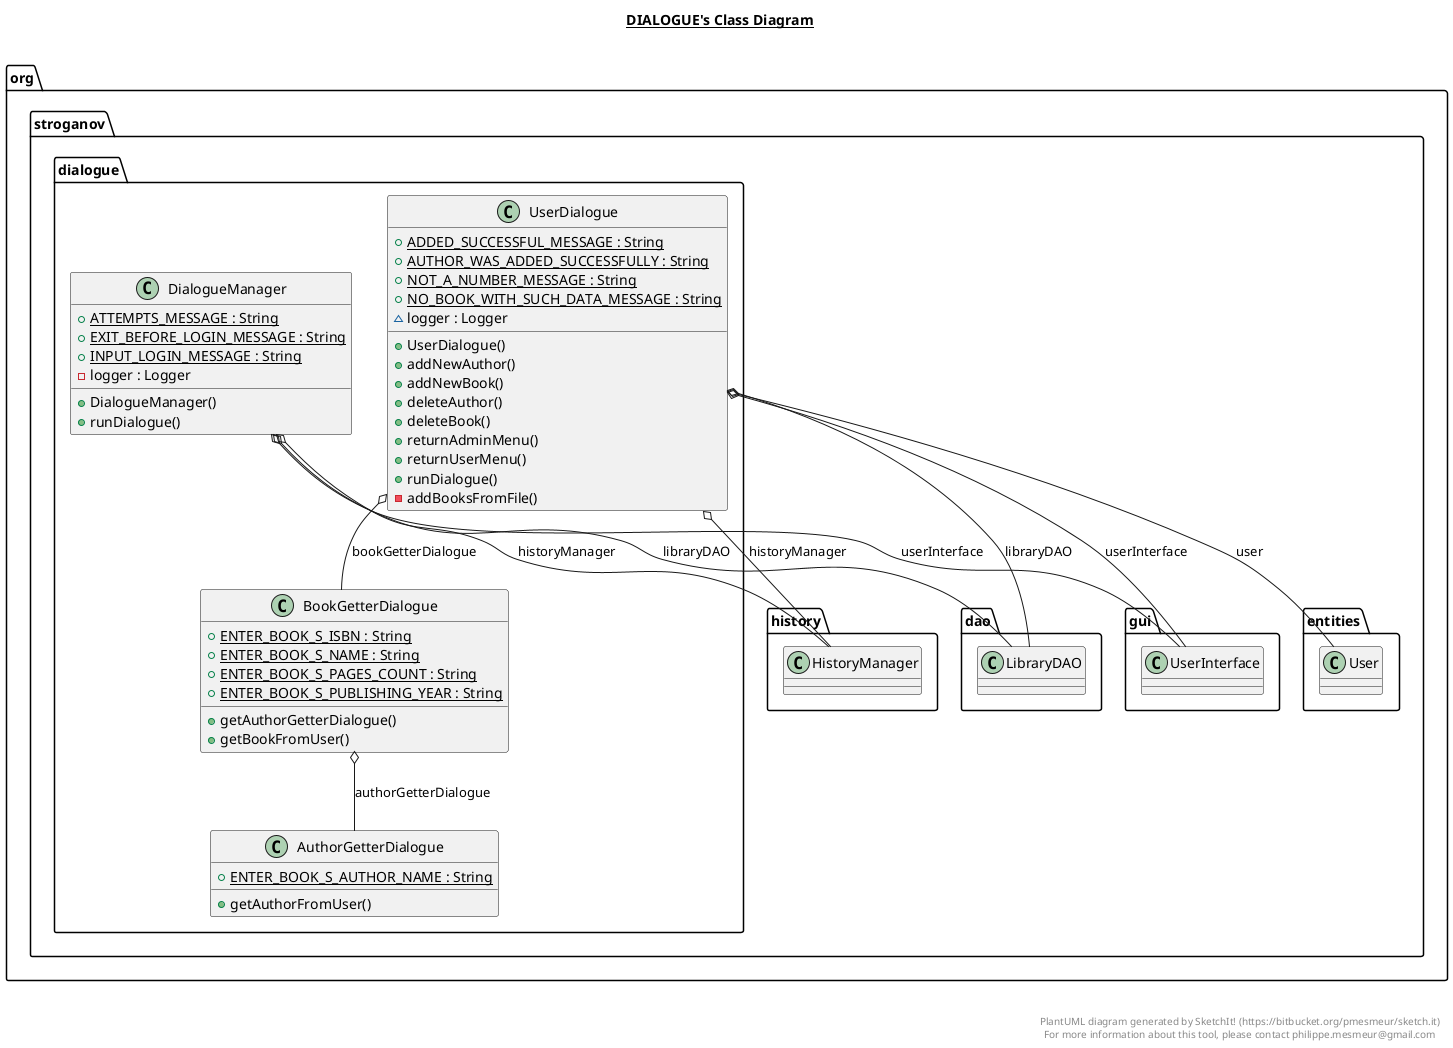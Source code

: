 @startuml

title __DIALOGUE's Class Diagram__\n

  namespace org.stroganov {
    namespace dialogue {
      class org.stroganov.dialogue.AuthorGetterDialogue {
          {static} + ENTER_BOOK_S_AUTHOR_NAME : String
          + getAuthorFromUser()
      }
    }
  }
  

  namespace org.stroganov {
    namespace dialogue {
      class org.stroganov.dialogue.BookGetterDialogue {
          {static} + ENTER_BOOK_S_ISBN : String
          {static} + ENTER_BOOK_S_NAME : String
          {static} + ENTER_BOOK_S_PAGES_COUNT : String
          {static} + ENTER_BOOK_S_PUBLISHING_YEAR : String
          + getAuthorGetterDialogue()
          + getBookFromUser()
      }
    }
  }
  

  namespace org.stroganov {
    namespace dialogue {
      class org.stroganov.dialogue.DialogueManager {
          {static} + ATTEMPTS_MESSAGE : String
          {static} + EXIT_BEFORE_LOGIN_MESSAGE : String
          {static} + INPUT_LOGIN_MESSAGE : String
          - logger : Logger
          + DialogueManager()
          + runDialogue()
      }
    }
  }
  

  namespace org.stroganov {
    namespace dialogue {
      class org.stroganov.dialogue.UserDialogue {
          {static} + ADDED_SUCCESSFUL_MESSAGE : String
          {static} + AUTHOR_WAS_ADDED_SUCCESSFULLY : String
          {static} + NOT_A_NUMBER_MESSAGE : String
          {static} + NO_BOOK_WITH_SUCH_DATA_MESSAGE : String
          ~ logger : Logger
          + UserDialogue()
          + addNewAuthor()
          + addNewBook()
          + deleteAuthor()
          + deleteBook()
          + returnAdminMenu()
          + returnUserMenu()
          + runDialogue()
          - addBooksFromFile()
      }
    }
  }
  

  org.stroganov.dialogue.BookGetterDialogue o-- org.stroganov.dialogue.AuthorGetterDialogue : authorGetterDialogue
  org.stroganov.dialogue.DialogueManager o-- org.stroganov.history.HistoryManager : historyManager
  org.stroganov.dialogue.DialogueManager o-- org.stroganov.dao.LibraryDAO : libraryDAO
  org.stroganov.dialogue.DialogueManager o-- org.stroganov.gui.UserInterface : userInterface
  org.stroganov.dialogue.UserDialogue o-- org.stroganov.dialogue.BookGetterDialogue : bookGetterDialogue
  org.stroganov.dialogue.UserDialogue o-- org.stroganov.history.HistoryManager : historyManager
  org.stroganov.dialogue.UserDialogue o-- org.stroganov.dao.LibraryDAO : libraryDAO
  org.stroganov.dialogue.UserDialogue o-- org.stroganov.entities.User : user
  org.stroganov.dialogue.UserDialogue o-- org.stroganov.gui.UserInterface : userInterface


right footer


PlantUML diagram generated by SketchIt! (https://bitbucket.org/pmesmeur/sketch.it)
For more information about this tool, please contact philippe.mesmeur@gmail.com
endfooter

@enduml
